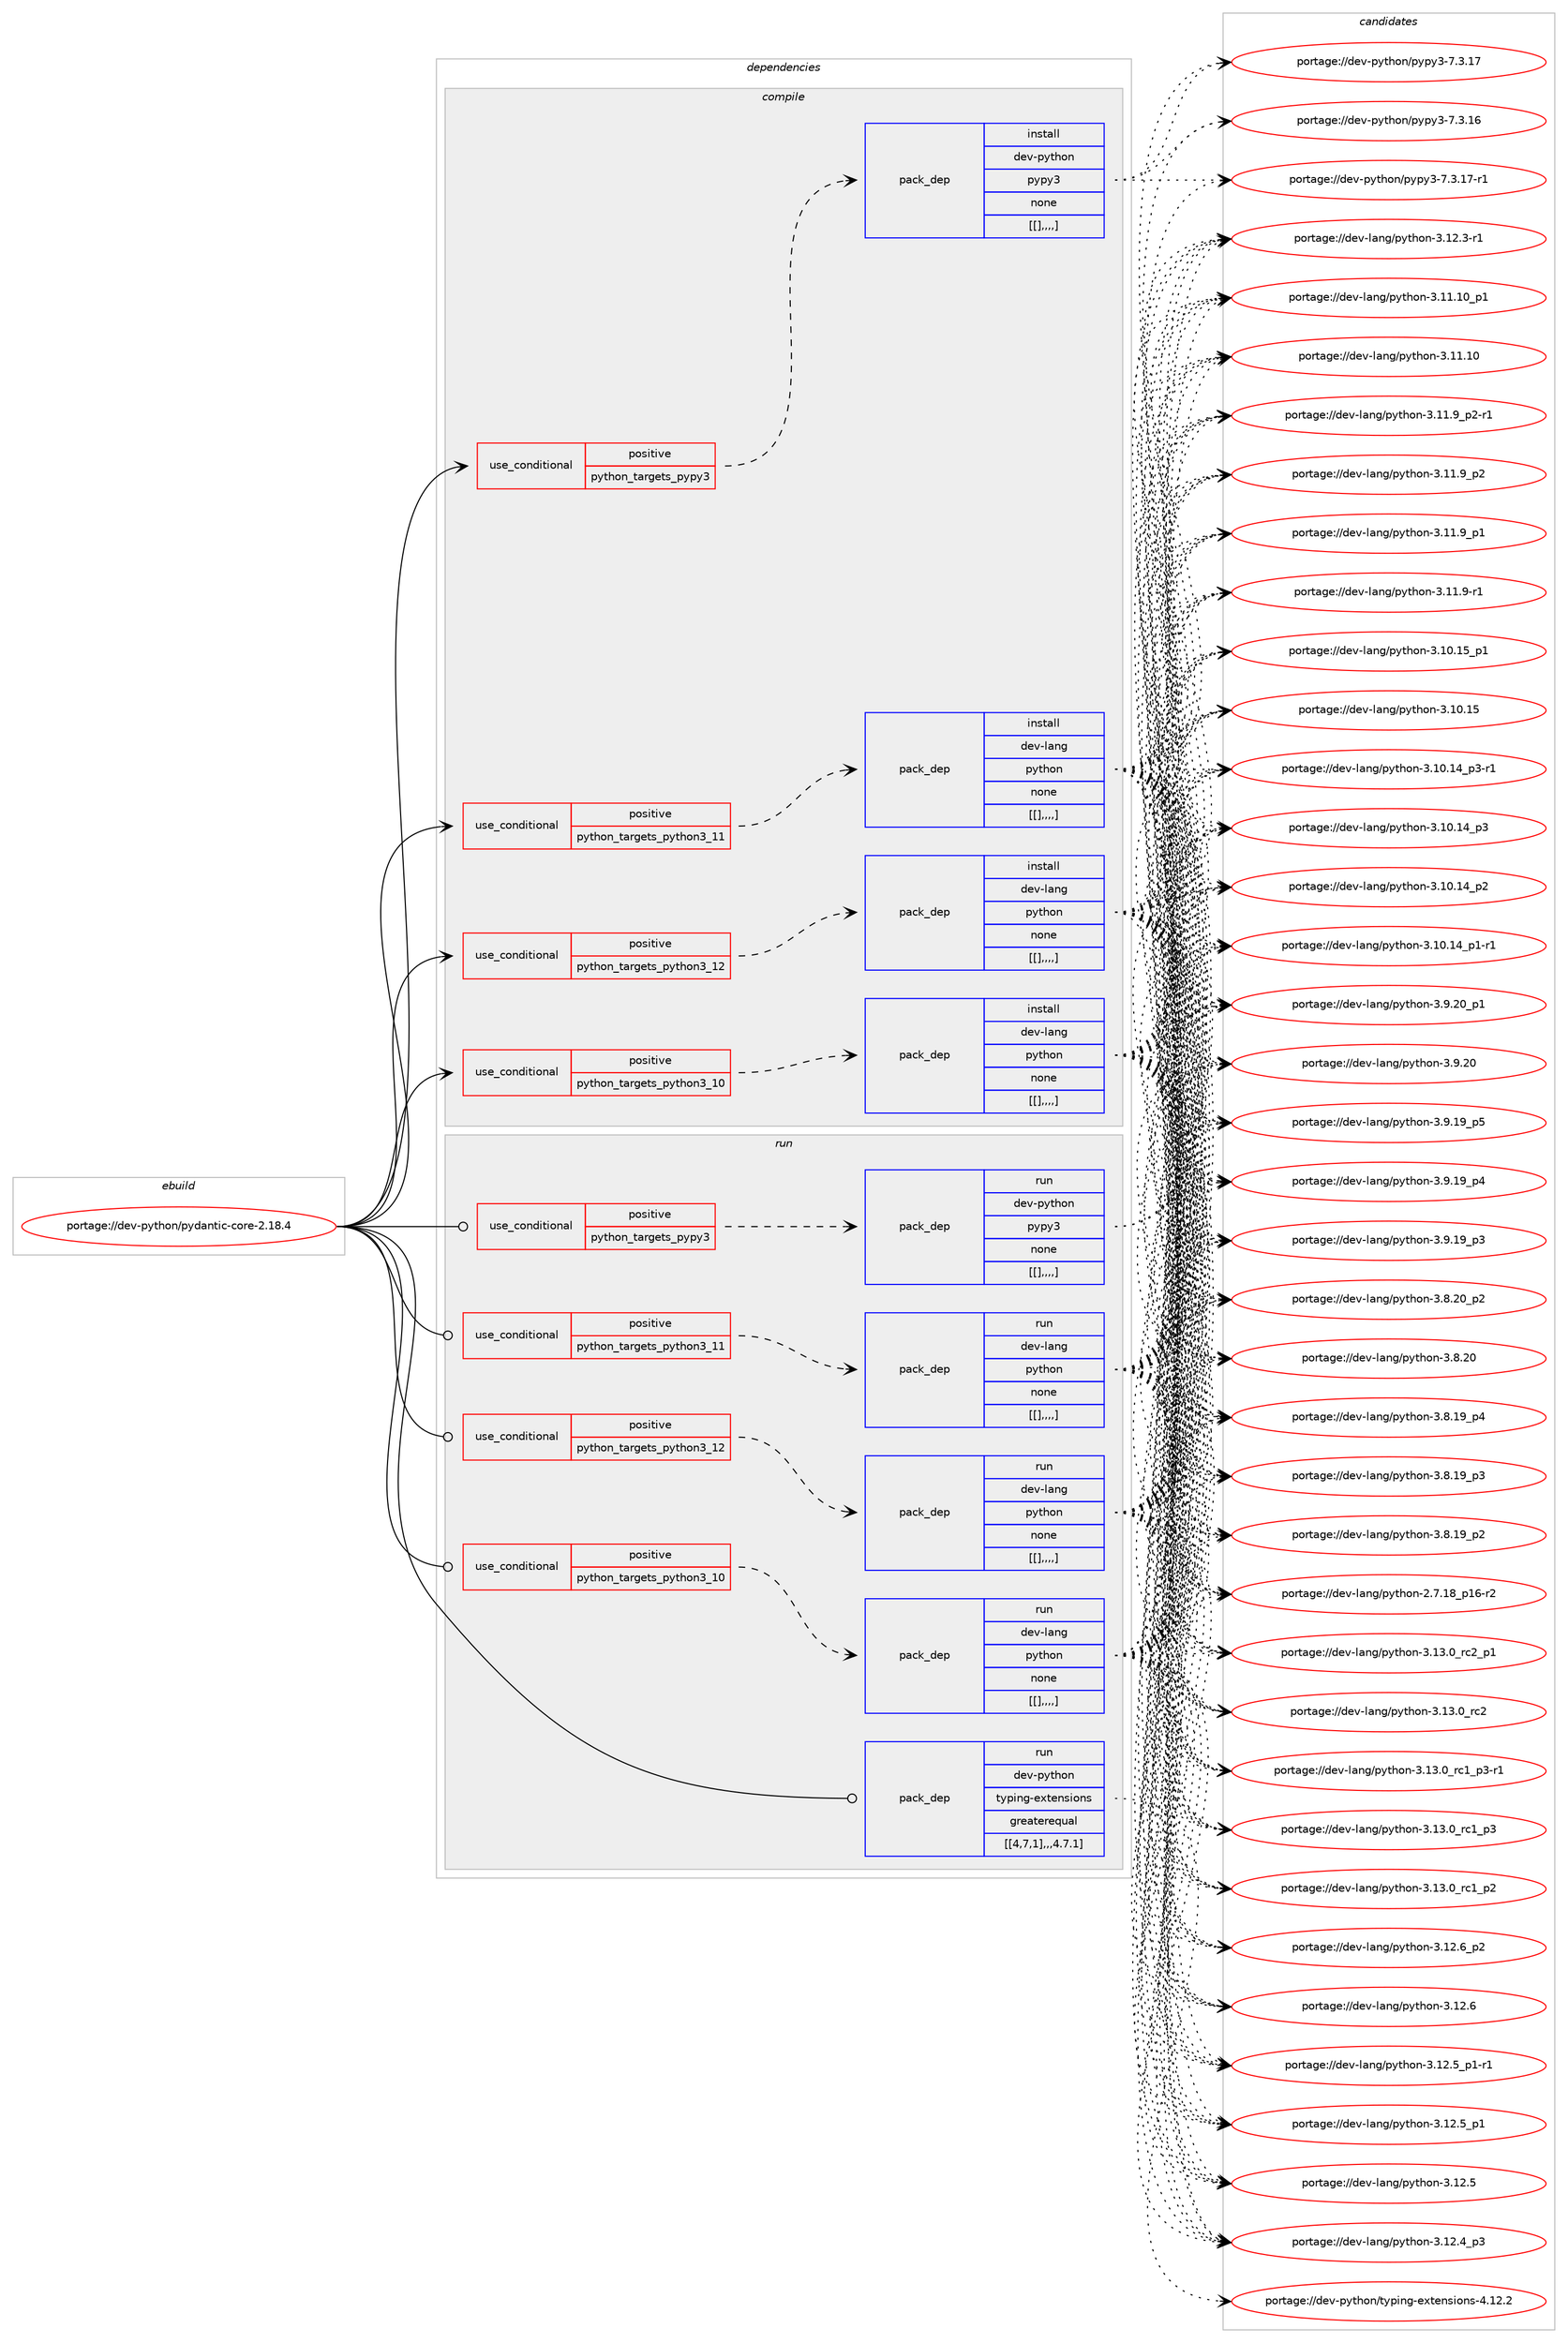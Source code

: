 digraph prolog {

# *************
# Graph options
# *************

newrank=true;
concentrate=true;
compound=true;
graph [rankdir=LR,fontname=Helvetica,fontsize=10,ranksep=1.5];#, ranksep=2.5, nodesep=0.2];
edge  [arrowhead=vee];
node  [fontname=Helvetica,fontsize=10];

# **********
# The ebuild
# **********

subgraph cluster_leftcol {
color=gray;
label=<<i>ebuild</i>>;
id [label="portage://dev-python/pydantic-core-2.18.4", color=red, width=4, href="../dev-python/pydantic-core-2.18.4.svg"];
}

# ****************
# The dependencies
# ****************

subgraph cluster_midcol {
color=gray;
label=<<i>dependencies</i>>;
subgraph cluster_compile {
fillcolor="#eeeeee";
style=filled;
label=<<i>compile</i>>;
subgraph cond38261 {
dependency158854 [label=<<TABLE BORDER="0" CELLBORDER="1" CELLSPACING="0" CELLPADDING="4"><TR><TD ROWSPAN="3" CELLPADDING="10">use_conditional</TD></TR><TR><TD>positive</TD></TR><TR><TD>python_targets_pypy3</TD></TR></TABLE>>, shape=none, color=red];
subgraph pack119376 {
dependency158855 [label=<<TABLE BORDER="0" CELLBORDER="1" CELLSPACING="0" CELLPADDING="4" WIDTH="220"><TR><TD ROWSPAN="6" CELLPADDING="30">pack_dep</TD></TR><TR><TD WIDTH="110">install</TD></TR><TR><TD>dev-python</TD></TR><TR><TD>pypy3</TD></TR><TR><TD>none</TD></TR><TR><TD>[[],,,,]</TD></TR></TABLE>>, shape=none, color=blue];
}
dependency158854:e -> dependency158855:w [weight=20,style="dashed",arrowhead="vee"];
}
id:e -> dependency158854:w [weight=20,style="solid",arrowhead="vee"];
subgraph cond38262 {
dependency158856 [label=<<TABLE BORDER="0" CELLBORDER="1" CELLSPACING="0" CELLPADDING="4"><TR><TD ROWSPAN="3" CELLPADDING="10">use_conditional</TD></TR><TR><TD>positive</TD></TR><TR><TD>python_targets_python3_10</TD></TR></TABLE>>, shape=none, color=red];
subgraph pack119377 {
dependency158857 [label=<<TABLE BORDER="0" CELLBORDER="1" CELLSPACING="0" CELLPADDING="4" WIDTH="220"><TR><TD ROWSPAN="6" CELLPADDING="30">pack_dep</TD></TR><TR><TD WIDTH="110">install</TD></TR><TR><TD>dev-lang</TD></TR><TR><TD>python</TD></TR><TR><TD>none</TD></TR><TR><TD>[[],,,,]</TD></TR></TABLE>>, shape=none, color=blue];
}
dependency158856:e -> dependency158857:w [weight=20,style="dashed",arrowhead="vee"];
}
id:e -> dependency158856:w [weight=20,style="solid",arrowhead="vee"];
subgraph cond38263 {
dependency158858 [label=<<TABLE BORDER="0" CELLBORDER="1" CELLSPACING="0" CELLPADDING="4"><TR><TD ROWSPAN="3" CELLPADDING="10">use_conditional</TD></TR><TR><TD>positive</TD></TR><TR><TD>python_targets_python3_11</TD></TR></TABLE>>, shape=none, color=red];
subgraph pack119378 {
dependency158859 [label=<<TABLE BORDER="0" CELLBORDER="1" CELLSPACING="0" CELLPADDING="4" WIDTH="220"><TR><TD ROWSPAN="6" CELLPADDING="30">pack_dep</TD></TR><TR><TD WIDTH="110">install</TD></TR><TR><TD>dev-lang</TD></TR><TR><TD>python</TD></TR><TR><TD>none</TD></TR><TR><TD>[[],,,,]</TD></TR></TABLE>>, shape=none, color=blue];
}
dependency158858:e -> dependency158859:w [weight=20,style="dashed",arrowhead="vee"];
}
id:e -> dependency158858:w [weight=20,style="solid",arrowhead="vee"];
subgraph cond38264 {
dependency158860 [label=<<TABLE BORDER="0" CELLBORDER="1" CELLSPACING="0" CELLPADDING="4"><TR><TD ROWSPAN="3" CELLPADDING="10">use_conditional</TD></TR><TR><TD>positive</TD></TR><TR><TD>python_targets_python3_12</TD></TR></TABLE>>, shape=none, color=red];
subgraph pack119379 {
dependency158861 [label=<<TABLE BORDER="0" CELLBORDER="1" CELLSPACING="0" CELLPADDING="4" WIDTH="220"><TR><TD ROWSPAN="6" CELLPADDING="30">pack_dep</TD></TR><TR><TD WIDTH="110">install</TD></TR><TR><TD>dev-lang</TD></TR><TR><TD>python</TD></TR><TR><TD>none</TD></TR><TR><TD>[[],,,,]</TD></TR></TABLE>>, shape=none, color=blue];
}
dependency158860:e -> dependency158861:w [weight=20,style="dashed",arrowhead="vee"];
}
id:e -> dependency158860:w [weight=20,style="solid",arrowhead="vee"];
}
subgraph cluster_compileandrun {
fillcolor="#eeeeee";
style=filled;
label=<<i>compile and run</i>>;
}
subgraph cluster_run {
fillcolor="#eeeeee";
style=filled;
label=<<i>run</i>>;
subgraph cond38265 {
dependency158862 [label=<<TABLE BORDER="0" CELLBORDER="1" CELLSPACING="0" CELLPADDING="4"><TR><TD ROWSPAN="3" CELLPADDING="10">use_conditional</TD></TR><TR><TD>positive</TD></TR><TR><TD>python_targets_pypy3</TD></TR></TABLE>>, shape=none, color=red];
subgraph pack119380 {
dependency158863 [label=<<TABLE BORDER="0" CELLBORDER="1" CELLSPACING="0" CELLPADDING="4" WIDTH="220"><TR><TD ROWSPAN="6" CELLPADDING="30">pack_dep</TD></TR><TR><TD WIDTH="110">run</TD></TR><TR><TD>dev-python</TD></TR><TR><TD>pypy3</TD></TR><TR><TD>none</TD></TR><TR><TD>[[],,,,]</TD></TR></TABLE>>, shape=none, color=blue];
}
dependency158862:e -> dependency158863:w [weight=20,style="dashed",arrowhead="vee"];
}
id:e -> dependency158862:w [weight=20,style="solid",arrowhead="odot"];
subgraph cond38266 {
dependency158864 [label=<<TABLE BORDER="0" CELLBORDER="1" CELLSPACING="0" CELLPADDING="4"><TR><TD ROWSPAN="3" CELLPADDING="10">use_conditional</TD></TR><TR><TD>positive</TD></TR><TR><TD>python_targets_python3_10</TD></TR></TABLE>>, shape=none, color=red];
subgraph pack119381 {
dependency158865 [label=<<TABLE BORDER="0" CELLBORDER="1" CELLSPACING="0" CELLPADDING="4" WIDTH="220"><TR><TD ROWSPAN="6" CELLPADDING="30">pack_dep</TD></TR><TR><TD WIDTH="110">run</TD></TR><TR><TD>dev-lang</TD></TR><TR><TD>python</TD></TR><TR><TD>none</TD></TR><TR><TD>[[],,,,]</TD></TR></TABLE>>, shape=none, color=blue];
}
dependency158864:e -> dependency158865:w [weight=20,style="dashed",arrowhead="vee"];
}
id:e -> dependency158864:w [weight=20,style="solid",arrowhead="odot"];
subgraph cond38267 {
dependency158866 [label=<<TABLE BORDER="0" CELLBORDER="1" CELLSPACING="0" CELLPADDING="4"><TR><TD ROWSPAN="3" CELLPADDING="10">use_conditional</TD></TR><TR><TD>positive</TD></TR><TR><TD>python_targets_python3_11</TD></TR></TABLE>>, shape=none, color=red];
subgraph pack119382 {
dependency158867 [label=<<TABLE BORDER="0" CELLBORDER="1" CELLSPACING="0" CELLPADDING="4" WIDTH="220"><TR><TD ROWSPAN="6" CELLPADDING="30">pack_dep</TD></TR><TR><TD WIDTH="110">run</TD></TR><TR><TD>dev-lang</TD></TR><TR><TD>python</TD></TR><TR><TD>none</TD></TR><TR><TD>[[],,,,]</TD></TR></TABLE>>, shape=none, color=blue];
}
dependency158866:e -> dependency158867:w [weight=20,style="dashed",arrowhead="vee"];
}
id:e -> dependency158866:w [weight=20,style="solid",arrowhead="odot"];
subgraph cond38268 {
dependency158868 [label=<<TABLE BORDER="0" CELLBORDER="1" CELLSPACING="0" CELLPADDING="4"><TR><TD ROWSPAN="3" CELLPADDING="10">use_conditional</TD></TR><TR><TD>positive</TD></TR><TR><TD>python_targets_python3_12</TD></TR></TABLE>>, shape=none, color=red];
subgraph pack119383 {
dependency158869 [label=<<TABLE BORDER="0" CELLBORDER="1" CELLSPACING="0" CELLPADDING="4" WIDTH="220"><TR><TD ROWSPAN="6" CELLPADDING="30">pack_dep</TD></TR><TR><TD WIDTH="110">run</TD></TR><TR><TD>dev-lang</TD></TR><TR><TD>python</TD></TR><TR><TD>none</TD></TR><TR><TD>[[],,,,]</TD></TR></TABLE>>, shape=none, color=blue];
}
dependency158868:e -> dependency158869:w [weight=20,style="dashed",arrowhead="vee"];
}
id:e -> dependency158868:w [weight=20,style="solid",arrowhead="odot"];
subgraph pack119384 {
dependency158870 [label=<<TABLE BORDER="0" CELLBORDER="1" CELLSPACING="0" CELLPADDING="4" WIDTH="220"><TR><TD ROWSPAN="6" CELLPADDING="30">pack_dep</TD></TR><TR><TD WIDTH="110">run</TD></TR><TR><TD>dev-python</TD></TR><TR><TD>typing-extensions</TD></TR><TR><TD>greaterequal</TD></TR><TR><TD>[[4,7,1],,,4.7.1]</TD></TR></TABLE>>, shape=none, color=blue];
}
id:e -> dependency158870:w [weight=20,style="solid",arrowhead="odot"];
}
}

# **************
# The candidates
# **************

subgraph cluster_choices {
rank=same;
color=gray;
label=<<i>candidates</i>>;

subgraph choice119376 {
color=black;
nodesep=1;
choice100101118451121211161041111104711212111212151455546514649554511449 [label="portage://dev-python/pypy3-7.3.17-r1", color=red, width=4,href="../dev-python/pypy3-7.3.17-r1.svg"];
choice10010111845112121116104111110471121211121215145554651464955 [label="portage://dev-python/pypy3-7.3.17", color=red, width=4,href="../dev-python/pypy3-7.3.17.svg"];
choice10010111845112121116104111110471121211121215145554651464954 [label="portage://dev-python/pypy3-7.3.16", color=red, width=4,href="../dev-python/pypy3-7.3.16.svg"];
dependency158855:e -> choice100101118451121211161041111104711212111212151455546514649554511449:w [style=dotted,weight="100"];
dependency158855:e -> choice10010111845112121116104111110471121211121215145554651464955:w [style=dotted,weight="100"];
dependency158855:e -> choice10010111845112121116104111110471121211121215145554651464954:w [style=dotted,weight="100"];
}
subgraph choice119377 {
color=black;
nodesep=1;
choice100101118451089711010347112121116104111110455146495146489511499509511249 [label="portage://dev-lang/python-3.13.0_rc2_p1", color=red, width=4,href="../dev-lang/python-3.13.0_rc2_p1.svg"];
choice10010111845108971101034711212111610411111045514649514648951149950 [label="portage://dev-lang/python-3.13.0_rc2", color=red, width=4,href="../dev-lang/python-3.13.0_rc2.svg"];
choice1001011184510897110103471121211161041111104551464951464895114994995112514511449 [label="portage://dev-lang/python-3.13.0_rc1_p3-r1", color=red, width=4,href="../dev-lang/python-3.13.0_rc1_p3-r1.svg"];
choice100101118451089711010347112121116104111110455146495146489511499499511251 [label="portage://dev-lang/python-3.13.0_rc1_p3", color=red, width=4,href="../dev-lang/python-3.13.0_rc1_p3.svg"];
choice100101118451089711010347112121116104111110455146495146489511499499511250 [label="portage://dev-lang/python-3.13.0_rc1_p2", color=red, width=4,href="../dev-lang/python-3.13.0_rc1_p2.svg"];
choice100101118451089711010347112121116104111110455146495046549511250 [label="portage://dev-lang/python-3.12.6_p2", color=red, width=4,href="../dev-lang/python-3.12.6_p2.svg"];
choice10010111845108971101034711212111610411111045514649504654 [label="portage://dev-lang/python-3.12.6", color=red, width=4,href="../dev-lang/python-3.12.6.svg"];
choice1001011184510897110103471121211161041111104551464950465395112494511449 [label="portage://dev-lang/python-3.12.5_p1-r1", color=red, width=4,href="../dev-lang/python-3.12.5_p1-r1.svg"];
choice100101118451089711010347112121116104111110455146495046539511249 [label="portage://dev-lang/python-3.12.5_p1", color=red, width=4,href="../dev-lang/python-3.12.5_p1.svg"];
choice10010111845108971101034711212111610411111045514649504653 [label="portage://dev-lang/python-3.12.5", color=red, width=4,href="../dev-lang/python-3.12.5.svg"];
choice100101118451089711010347112121116104111110455146495046529511251 [label="portage://dev-lang/python-3.12.4_p3", color=red, width=4,href="../dev-lang/python-3.12.4_p3.svg"];
choice100101118451089711010347112121116104111110455146495046514511449 [label="portage://dev-lang/python-3.12.3-r1", color=red, width=4,href="../dev-lang/python-3.12.3-r1.svg"];
choice10010111845108971101034711212111610411111045514649494649489511249 [label="portage://dev-lang/python-3.11.10_p1", color=red, width=4,href="../dev-lang/python-3.11.10_p1.svg"];
choice1001011184510897110103471121211161041111104551464949464948 [label="portage://dev-lang/python-3.11.10", color=red, width=4,href="../dev-lang/python-3.11.10.svg"];
choice1001011184510897110103471121211161041111104551464949465795112504511449 [label="portage://dev-lang/python-3.11.9_p2-r1", color=red, width=4,href="../dev-lang/python-3.11.9_p2-r1.svg"];
choice100101118451089711010347112121116104111110455146494946579511250 [label="portage://dev-lang/python-3.11.9_p2", color=red, width=4,href="../dev-lang/python-3.11.9_p2.svg"];
choice100101118451089711010347112121116104111110455146494946579511249 [label="portage://dev-lang/python-3.11.9_p1", color=red, width=4,href="../dev-lang/python-3.11.9_p1.svg"];
choice100101118451089711010347112121116104111110455146494946574511449 [label="portage://dev-lang/python-3.11.9-r1", color=red, width=4,href="../dev-lang/python-3.11.9-r1.svg"];
choice10010111845108971101034711212111610411111045514649484649539511249 [label="portage://dev-lang/python-3.10.15_p1", color=red, width=4,href="../dev-lang/python-3.10.15_p1.svg"];
choice1001011184510897110103471121211161041111104551464948464953 [label="portage://dev-lang/python-3.10.15", color=red, width=4,href="../dev-lang/python-3.10.15.svg"];
choice100101118451089711010347112121116104111110455146494846495295112514511449 [label="portage://dev-lang/python-3.10.14_p3-r1", color=red, width=4,href="../dev-lang/python-3.10.14_p3-r1.svg"];
choice10010111845108971101034711212111610411111045514649484649529511251 [label="portage://dev-lang/python-3.10.14_p3", color=red, width=4,href="../dev-lang/python-3.10.14_p3.svg"];
choice10010111845108971101034711212111610411111045514649484649529511250 [label="portage://dev-lang/python-3.10.14_p2", color=red, width=4,href="../dev-lang/python-3.10.14_p2.svg"];
choice100101118451089711010347112121116104111110455146494846495295112494511449 [label="portage://dev-lang/python-3.10.14_p1-r1", color=red, width=4,href="../dev-lang/python-3.10.14_p1-r1.svg"];
choice100101118451089711010347112121116104111110455146574650489511249 [label="portage://dev-lang/python-3.9.20_p1", color=red, width=4,href="../dev-lang/python-3.9.20_p1.svg"];
choice10010111845108971101034711212111610411111045514657465048 [label="portage://dev-lang/python-3.9.20", color=red, width=4,href="../dev-lang/python-3.9.20.svg"];
choice100101118451089711010347112121116104111110455146574649579511253 [label="portage://dev-lang/python-3.9.19_p5", color=red, width=4,href="../dev-lang/python-3.9.19_p5.svg"];
choice100101118451089711010347112121116104111110455146574649579511252 [label="portage://dev-lang/python-3.9.19_p4", color=red, width=4,href="../dev-lang/python-3.9.19_p4.svg"];
choice100101118451089711010347112121116104111110455146574649579511251 [label="portage://dev-lang/python-3.9.19_p3", color=red, width=4,href="../dev-lang/python-3.9.19_p3.svg"];
choice100101118451089711010347112121116104111110455146564650489511250 [label="portage://dev-lang/python-3.8.20_p2", color=red, width=4,href="../dev-lang/python-3.8.20_p2.svg"];
choice10010111845108971101034711212111610411111045514656465048 [label="portage://dev-lang/python-3.8.20", color=red, width=4,href="../dev-lang/python-3.8.20.svg"];
choice100101118451089711010347112121116104111110455146564649579511252 [label="portage://dev-lang/python-3.8.19_p4", color=red, width=4,href="../dev-lang/python-3.8.19_p4.svg"];
choice100101118451089711010347112121116104111110455146564649579511251 [label="portage://dev-lang/python-3.8.19_p3", color=red, width=4,href="../dev-lang/python-3.8.19_p3.svg"];
choice100101118451089711010347112121116104111110455146564649579511250 [label="portage://dev-lang/python-3.8.19_p2", color=red, width=4,href="../dev-lang/python-3.8.19_p2.svg"];
choice100101118451089711010347112121116104111110455046554649569511249544511450 [label="portage://dev-lang/python-2.7.18_p16-r2", color=red, width=4,href="../dev-lang/python-2.7.18_p16-r2.svg"];
dependency158857:e -> choice100101118451089711010347112121116104111110455146495146489511499509511249:w [style=dotted,weight="100"];
dependency158857:e -> choice10010111845108971101034711212111610411111045514649514648951149950:w [style=dotted,weight="100"];
dependency158857:e -> choice1001011184510897110103471121211161041111104551464951464895114994995112514511449:w [style=dotted,weight="100"];
dependency158857:e -> choice100101118451089711010347112121116104111110455146495146489511499499511251:w [style=dotted,weight="100"];
dependency158857:e -> choice100101118451089711010347112121116104111110455146495146489511499499511250:w [style=dotted,weight="100"];
dependency158857:e -> choice100101118451089711010347112121116104111110455146495046549511250:w [style=dotted,weight="100"];
dependency158857:e -> choice10010111845108971101034711212111610411111045514649504654:w [style=dotted,weight="100"];
dependency158857:e -> choice1001011184510897110103471121211161041111104551464950465395112494511449:w [style=dotted,weight="100"];
dependency158857:e -> choice100101118451089711010347112121116104111110455146495046539511249:w [style=dotted,weight="100"];
dependency158857:e -> choice10010111845108971101034711212111610411111045514649504653:w [style=dotted,weight="100"];
dependency158857:e -> choice100101118451089711010347112121116104111110455146495046529511251:w [style=dotted,weight="100"];
dependency158857:e -> choice100101118451089711010347112121116104111110455146495046514511449:w [style=dotted,weight="100"];
dependency158857:e -> choice10010111845108971101034711212111610411111045514649494649489511249:w [style=dotted,weight="100"];
dependency158857:e -> choice1001011184510897110103471121211161041111104551464949464948:w [style=dotted,weight="100"];
dependency158857:e -> choice1001011184510897110103471121211161041111104551464949465795112504511449:w [style=dotted,weight="100"];
dependency158857:e -> choice100101118451089711010347112121116104111110455146494946579511250:w [style=dotted,weight="100"];
dependency158857:e -> choice100101118451089711010347112121116104111110455146494946579511249:w [style=dotted,weight="100"];
dependency158857:e -> choice100101118451089711010347112121116104111110455146494946574511449:w [style=dotted,weight="100"];
dependency158857:e -> choice10010111845108971101034711212111610411111045514649484649539511249:w [style=dotted,weight="100"];
dependency158857:e -> choice1001011184510897110103471121211161041111104551464948464953:w [style=dotted,weight="100"];
dependency158857:e -> choice100101118451089711010347112121116104111110455146494846495295112514511449:w [style=dotted,weight="100"];
dependency158857:e -> choice10010111845108971101034711212111610411111045514649484649529511251:w [style=dotted,weight="100"];
dependency158857:e -> choice10010111845108971101034711212111610411111045514649484649529511250:w [style=dotted,weight="100"];
dependency158857:e -> choice100101118451089711010347112121116104111110455146494846495295112494511449:w [style=dotted,weight="100"];
dependency158857:e -> choice100101118451089711010347112121116104111110455146574650489511249:w [style=dotted,weight="100"];
dependency158857:e -> choice10010111845108971101034711212111610411111045514657465048:w [style=dotted,weight="100"];
dependency158857:e -> choice100101118451089711010347112121116104111110455146574649579511253:w [style=dotted,weight="100"];
dependency158857:e -> choice100101118451089711010347112121116104111110455146574649579511252:w [style=dotted,weight="100"];
dependency158857:e -> choice100101118451089711010347112121116104111110455146574649579511251:w [style=dotted,weight="100"];
dependency158857:e -> choice100101118451089711010347112121116104111110455146564650489511250:w [style=dotted,weight="100"];
dependency158857:e -> choice10010111845108971101034711212111610411111045514656465048:w [style=dotted,weight="100"];
dependency158857:e -> choice100101118451089711010347112121116104111110455146564649579511252:w [style=dotted,weight="100"];
dependency158857:e -> choice100101118451089711010347112121116104111110455146564649579511251:w [style=dotted,weight="100"];
dependency158857:e -> choice100101118451089711010347112121116104111110455146564649579511250:w [style=dotted,weight="100"];
dependency158857:e -> choice100101118451089711010347112121116104111110455046554649569511249544511450:w [style=dotted,weight="100"];
}
subgraph choice119378 {
color=black;
nodesep=1;
choice100101118451089711010347112121116104111110455146495146489511499509511249 [label="portage://dev-lang/python-3.13.0_rc2_p1", color=red, width=4,href="../dev-lang/python-3.13.0_rc2_p1.svg"];
choice10010111845108971101034711212111610411111045514649514648951149950 [label="portage://dev-lang/python-3.13.0_rc2", color=red, width=4,href="../dev-lang/python-3.13.0_rc2.svg"];
choice1001011184510897110103471121211161041111104551464951464895114994995112514511449 [label="portage://dev-lang/python-3.13.0_rc1_p3-r1", color=red, width=4,href="../dev-lang/python-3.13.0_rc1_p3-r1.svg"];
choice100101118451089711010347112121116104111110455146495146489511499499511251 [label="portage://dev-lang/python-3.13.0_rc1_p3", color=red, width=4,href="../dev-lang/python-3.13.0_rc1_p3.svg"];
choice100101118451089711010347112121116104111110455146495146489511499499511250 [label="portage://dev-lang/python-3.13.0_rc1_p2", color=red, width=4,href="../dev-lang/python-3.13.0_rc1_p2.svg"];
choice100101118451089711010347112121116104111110455146495046549511250 [label="portage://dev-lang/python-3.12.6_p2", color=red, width=4,href="../dev-lang/python-3.12.6_p2.svg"];
choice10010111845108971101034711212111610411111045514649504654 [label="portage://dev-lang/python-3.12.6", color=red, width=4,href="../dev-lang/python-3.12.6.svg"];
choice1001011184510897110103471121211161041111104551464950465395112494511449 [label="portage://dev-lang/python-3.12.5_p1-r1", color=red, width=4,href="../dev-lang/python-3.12.5_p1-r1.svg"];
choice100101118451089711010347112121116104111110455146495046539511249 [label="portage://dev-lang/python-3.12.5_p1", color=red, width=4,href="../dev-lang/python-3.12.5_p1.svg"];
choice10010111845108971101034711212111610411111045514649504653 [label="portage://dev-lang/python-3.12.5", color=red, width=4,href="../dev-lang/python-3.12.5.svg"];
choice100101118451089711010347112121116104111110455146495046529511251 [label="portage://dev-lang/python-3.12.4_p3", color=red, width=4,href="../dev-lang/python-3.12.4_p3.svg"];
choice100101118451089711010347112121116104111110455146495046514511449 [label="portage://dev-lang/python-3.12.3-r1", color=red, width=4,href="../dev-lang/python-3.12.3-r1.svg"];
choice10010111845108971101034711212111610411111045514649494649489511249 [label="portage://dev-lang/python-3.11.10_p1", color=red, width=4,href="../dev-lang/python-3.11.10_p1.svg"];
choice1001011184510897110103471121211161041111104551464949464948 [label="portage://dev-lang/python-3.11.10", color=red, width=4,href="../dev-lang/python-3.11.10.svg"];
choice1001011184510897110103471121211161041111104551464949465795112504511449 [label="portage://dev-lang/python-3.11.9_p2-r1", color=red, width=4,href="../dev-lang/python-3.11.9_p2-r1.svg"];
choice100101118451089711010347112121116104111110455146494946579511250 [label="portage://dev-lang/python-3.11.9_p2", color=red, width=4,href="../dev-lang/python-3.11.9_p2.svg"];
choice100101118451089711010347112121116104111110455146494946579511249 [label="portage://dev-lang/python-3.11.9_p1", color=red, width=4,href="../dev-lang/python-3.11.9_p1.svg"];
choice100101118451089711010347112121116104111110455146494946574511449 [label="portage://dev-lang/python-3.11.9-r1", color=red, width=4,href="../dev-lang/python-3.11.9-r1.svg"];
choice10010111845108971101034711212111610411111045514649484649539511249 [label="portage://dev-lang/python-3.10.15_p1", color=red, width=4,href="../dev-lang/python-3.10.15_p1.svg"];
choice1001011184510897110103471121211161041111104551464948464953 [label="portage://dev-lang/python-3.10.15", color=red, width=4,href="../dev-lang/python-3.10.15.svg"];
choice100101118451089711010347112121116104111110455146494846495295112514511449 [label="portage://dev-lang/python-3.10.14_p3-r1", color=red, width=4,href="../dev-lang/python-3.10.14_p3-r1.svg"];
choice10010111845108971101034711212111610411111045514649484649529511251 [label="portage://dev-lang/python-3.10.14_p3", color=red, width=4,href="../dev-lang/python-3.10.14_p3.svg"];
choice10010111845108971101034711212111610411111045514649484649529511250 [label="portage://dev-lang/python-3.10.14_p2", color=red, width=4,href="../dev-lang/python-3.10.14_p2.svg"];
choice100101118451089711010347112121116104111110455146494846495295112494511449 [label="portage://dev-lang/python-3.10.14_p1-r1", color=red, width=4,href="../dev-lang/python-3.10.14_p1-r1.svg"];
choice100101118451089711010347112121116104111110455146574650489511249 [label="portage://dev-lang/python-3.9.20_p1", color=red, width=4,href="../dev-lang/python-3.9.20_p1.svg"];
choice10010111845108971101034711212111610411111045514657465048 [label="portage://dev-lang/python-3.9.20", color=red, width=4,href="../dev-lang/python-3.9.20.svg"];
choice100101118451089711010347112121116104111110455146574649579511253 [label="portage://dev-lang/python-3.9.19_p5", color=red, width=4,href="../dev-lang/python-3.9.19_p5.svg"];
choice100101118451089711010347112121116104111110455146574649579511252 [label="portage://dev-lang/python-3.9.19_p4", color=red, width=4,href="../dev-lang/python-3.9.19_p4.svg"];
choice100101118451089711010347112121116104111110455146574649579511251 [label="portage://dev-lang/python-3.9.19_p3", color=red, width=4,href="../dev-lang/python-3.9.19_p3.svg"];
choice100101118451089711010347112121116104111110455146564650489511250 [label="portage://dev-lang/python-3.8.20_p2", color=red, width=4,href="../dev-lang/python-3.8.20_p2.svg"];
choice10010111845108971101034711212111610411111045514656465048 [label="portage://dev-lang/python-3.8.20", color=red, width=4,href="../dev-lang/python-3.8.20.svg"];
choice100101118451089711010347112121116104111110455146564649579511252 [label="portage://dev-lang/python-3.8.19_p4", color=red, width=4,href="../dev-lang/python-3.8.19_p4.svg"];
choice100101118451089711010347112121116104111110455146564649579511251 [label="portage://dev-lang/python-3.8.19_p3", color=red, width=4,href="../dev-lang/python-3.8.19_p3.svg"];
choice100101118451089711010347112121116104111110455146564649579511250 [label="portage://dev-lang/python-3.8.19_p2", color=red, width=4,href="../dev-lang/python-3.8.19_p2.svg"];
choice100101118451089711010347112121116104111110455046554649569511249544511450 [label="portage://dev-lang/python-2.7.18_p16-r2", color=red, width=4,href="../dev-lang/python-2.7.18_p16-r2.svg"];
dependency158859:e -> choice100101118451089711010347112121116104111110455146495146489511499509511249:w [style=dotted,weight="100"];
dependency158859:e -> choice10010111845108971101034711212111610411111045514649514648951149950:w [style=dotted,weight="100"];
dependency158859:e -> choice1001011184510897110103471121211161041111104551464951464895114994995112514511449:w [style=dotted,weight="100"];
dependency158859:e -> choice100101118451089711010347112121116104111110455146495146489511499499511251:w [style=dotted,weight="100"];
dependency158859:e -> choice100101118451089711010347112121116104111110455146495146489511499499511250:w [style=dotted,weight="100"];
dependency158859:e -> choice100101118451089711010347112121116104111110455146495046549511250:w [style=dotted,weight="100"];
dependency158859:e -> choice10010111845108971101034711212111610411111045514649504654:w [style=dotted,weight="100"];
dependency158859:e -> choice1001011184510897110103471121211161041111104551464950465395112494511449:w [style=dotted,weight="100"];
dependency158859:e -> choice100101118451089711010347112121116104111110455146495046539511249:w [style=dotted,weight="100"];
dependency158859:e -> choice10010111845108971101034711212111610411111045514649504653:w [style=dotted,weight="100"];
dependency158859:e -> choice100101118451089711010347112121116104111110455146495046529511251:w [style=dotted,weight="100"];
dependency158859:e -> choice100101118451089711010347112121116104111110455146495046514511449:w [style=dotted,weight="100"];
dependency158859:e -> choice10010111845108971101034711212111610411111045514649494649489511249:w [style=dotted,weight="100"];
dependency158859:e -> choice1001011184510897110103471121211161041111104551464949464948:w [style=dotted,weight="100"];
dependency158859:e -> choice1001011184510897110103471121211161041111104551464949465795112504511449:w [style=dotted,weight="100"];
dependency158859:e -> choice100101118451089711010347112121116104111110455146494946579511250:w [style=dotted,weight="100"];
dependency158859:e -> choice100101118451089711010347112121116104111110455146494946579511249:w [style=dotted,weight="100"];
dependency158859:e -> choice100101118451089711010347112121116104111110455146494946574511449:w [style=dotted,weight="100"];
dependency158859:e -> choice10010111845108971101034711212111610411111045514649484649539511249:w [style=dotted,weight="100"];
dependency158859:e -> choice1001011184510897110103471121211161041111104551464948464953:w [style=dotted,weight="100"];
dependency158859:e -> choice100101118451089711010347112121116104111110455146494846495295112514511449:w [style=dotted,weight="100"];
dependency158859:e -> choice10010111845108971101034711212111610411111045514649484649529511251:w [style=dotted,weight="100"];
dependency158859:e -> choice10010111845108971101034711212111610411111045514649484649529511250:w [style=dotted,weight="100"];
dependency158859:e -> choice100101118451089711010347112121116104111110455146494846495295112494511449:w [style=dotted,weight="100"];
dependency158859:e -> choice100101118451089711010347112121116104111110455146574650489511249:w [style=dotted,weight="100"];
dependency158859:e -> choice10010111845108971101034711212111610411111045514657465048:w [style=dotted,weight="100"];
dependency158859:e -> choice100101118451089711010347112121116104111110455146574649579511253:w [style=dotted,weight="100"];
dependency158859:e -> choice100101118451089711010347112121116104111110455146574649579511252:w [style=dotted,weight="100"];
dependency158859:e -> choice100101118451089711010347112121116104111110455146574649579511251:w [style=dotted,weight="100"];
dependency158859:e -> choice100101118451089711010347112121116104111110455146564650489511250:w [style=dotted,weight="100"];
dependency158859:e -> choice10010111845108971101034711212111610411111045514656465048:w [style=dotted,weight="100"];
dependency158859:e -> choice100101118451089711010347112121116104111110455146564649579511252:w [style=dotted,weight="100"];
dependency158859:e -> choice100101118451089711010347112121116104111110455146564649579511251:w [style=dotted,weight="100"];
dependency158859:e -> choice100101118451089711010347112121116104111110455146564649579511250:w [style=dotted,weight="100"];
dependency158859:e -> choice100101118451089711010347112121116104111110455046554649569511249544511450:w [style=dotted,weight="100"];
}
subgraph choice119379 {
color=black;
nodesep=1;
choice100101118451089711010347112121116104111110455146495146489511499509511249 [label="portage://dev-lang/python-3.13.0_rc2_p1", color=red, width=4,href="../dev-lang/python-3.13.0_rc2_p1.svg"];
choice10010111845108971101034711212111610411111045514649514648951149950 [label="portage://dev-lang/python-3.13.0_rc2", color=red, width=4,href="../dev-lang/python-3.13.0_rc2.svg"];
choice1001011184510897110103471121211161041111104551464951464895114994995112514511449 [label="portage://dev-lang/python-3.13.0_rc1_p3-r1", color=red, width=4,href="../dev-lang/python-3.13.0_rc1_p3-r1.svg"];
choice100101118451089711010347112121116104111110455146495146489511499499511251 [label="portage://dev-lang/python-3.13.0_rc1_p3", color=red, width=4,href="../dev-lang/python-3.13.0_rc1_p3.svg"];
choice100101118451089711010347112121116104111110455146495146489511499499511250 [label="portage://dev-lang/python-3.13.0_rc1_p2", color=red, width=4,href="../dev-lang/python-3.13.0_rc1_p2.svg"];
choice100101118451089711010347112121116104111110455146495046549511250 [label="portage://dev-lang/python-3.12.6_p2", color=red, width=4,href="../dev-lang/python-3.12.6_p2.svg"];
choice10010111845108971101034711212111610411111045514649504654 [label="portage://dev-lang/python-3.12.6", color=red, width=4,href="../dev-lang/python-3.12.6.svg"];
choice1001011184510897110103471121211161041111104551464950465395112494511449 [label="portage://dev-lang/python-3.12.5_p1-r1", color=red, width=4,href="../dev-lang/python-3.12.5_p1-r1.svg"];
choice100101118451089711010347112121116104111110455146495046539511249 [label="portage://dev-lang/python-3.12.5_p1", color=red, width=4,href="../dev-lang/python-3.12.5_p1.svg"];
choice10010111845108971101034711212111610411111045514649504653 [label="portage://dev-lang/python-3.12.5", color=red, width=4,href="../dev-lang/python-3.12.5.svg"];
choice100101118451089711010347112121116104111110455146495046529511251 [label="portage://dev-lang/python-3.12.4_p3", color=red, width=4,href="../dev-lang/python-3.12.4_p3.svg"];
choice100101118451089711010347112121116104111110455146495046514511449 [label="portage://dev-lang/python-3.12.3-r1", color=red, width=4,href="../dev-lang/python-3.12.3-r1.svg"];
choice10010111845108971101034711212111610411111045514649494649489511249 [label="portage://dev-lang/python-3.11.10_p1", color=red, width=4,href="../dev-lang/python-3.11.10_p1.svg"];
choice1001011184510897110103471121211161041111104551464949464948 [label="portage://dev-lang/python-3.11.10", color=red, width=4,href="../dev-lang/python-3.11.10.svg"];
choice1001011184510897110103471121211161041111104551464949465795112504511449 [label="portage://dev-lang/python-3.11.9_p2-r1", color=red, width=4,href="../dev-lang/python-3.11.9_p2-r1.svg"];
choice100101118451089711010347112121116104111110455146494946579511250 [label="portage://dev-lang/python-3.11.9_p2", color=red, width=4,href="../dev-lang/python-3.11.9_p2.svg"];
choice100101118451089711010347112121116104111110455146494946579511249 [label="portage://dev-lang/python-3.11.9_p1", color=red, width=4,href="../dev-lang/python-3.11.9_p1.svg"];
choice100101118451089711010347112121116104111110455146494946574511449 [label="portage://dev-lang/python-3.11.9-r1", color=red, width=4,href="../dev-lang/python-3.11.9-r1.svg"];
choice10010111845108971101034711212111610411111045514649484649539511249 [label="portage://dev-lang/python-3.10.15_p1", color=red, width=4,href="../dev-lang/python-3.10.15_p1.svg"];
choice1001011184510897110103471121211161041111104551464948464953 [label="portage://dev-lang/python-3.10.15", color=red, width=4,href="../dev-lang/python-3.10.15.svg"];
choice100101118451089711010347112121116104111110455146494846495295112514511449 [label="portage://dev-lang/python-3.10.14_p3-r1", color=red, width=4,href="../dev-lang/python-3.10.14_p3-r1.svg"];
choice10010111845108971101034711212111610411111045514649484649529511251 [label="portage://dev-lang/python-3.10.14_p3", color=red, width=4,href="../dev-lang/python-3.10.14_p3.svg"];
choice10010111845108971101034711212111610411111045514649484649529511250 [label="portage://dev-lang/python-3.10.14_p2", color=red, width=4,href="../dev-lang/python-3.10.14_p2.svg"];
choice100101118451089711010347112121116104111110455146494846495295112494511449 [label="portage://dev-lang/python-3.10.14_p1-r1", color=red, width=4,href="../dev-lang/python-3.10.14_p1-r1.svg"];
choice100101118451089711010347112121116104111110455146574650489511249 [label="portage://dev-lang/python-3.9.20_p1", color=red, width=4,href="../dev-lang/python-3.9.20_p1.svg"];
choice10010111845108971101034711212111610411111045514657465048 [label="portage://dev-lang/python-3.9.20", color=red, width=4,href="../dev-lang/python-3.9.20.svg"];
choice100101118451089711010347112121116104111110455146574649579511253 [label="portage://dev-lang/python-3.9.19_p5", color=red, width=4,href="../dev-lang/python-3.9.19_p5.svg"];
choice100101118451089711010347112121116104111110455146574649579511252 [label="portage://dev-lang/python-3.9.19_p4", color=red, width=4,href="../dev-lang/python-3.9.19_p4.svg"];
choice100101118451089711010347112121116104111110455146574649579511251 [label="portage://dev-lang/python-3.9.19_p3", color=red, width=4,href="../dev-lang/python-3.9.19_p3.svg"];
choice100101118451089711010347112121116104111110455146564650489511250 [label="portage://dev-lang/python-3.8.20_p2", color=red, width=4,href="../dev-lang/python-3.8.20_p2.svg"];
choice10010111845108971101034711212111610411111045514656465048 [label="portage://dev-lang/python-3.8.20", color=red, width=4,href="../dev-lang/python-3.8.20.svg"];
choice100101118451089711010347112121116104111110455146564649579511252 [label="portage://dev-lang/python-3.8.19_p4", color=red, width=4,href="../dev-lang/python-3.8.19_p4.svg"];
choice100101118451089711010347112121116104111110455146564649579511251 [label="portage://dev-lang/python-3.8.19_p3", color=red, width=4,href="../dev-lang/python-3.8.19_p3.svg"];
choice100101118451089711010347112121116104111110455146564649579511250 [label="portage://dev-lang/python-3.8.19_p2", color=red, width=4,href="../dev-lang/python-3.8.19_p2.svg"];
choice100101118451089711010347112121116104111110455046554649569511249544511450 [label="portage://dev-lang/python-2.7.18_p16-r2", color=red, width=4,href="../dev-lang/python-2.7.18_p16-r2.svg"];
dependency158861:e -> choice100101118451089711010347112121116104111110455146495146489511499509511249:w [style=dotted,weight="100"];
dependency158861:e -> choice10010111845108971101034711212111610411111045514649514648951149950:w [style=dotted,weight="100"];
dependency158861:e -> choice1001011184510897110103471121211161041111104551464951464895114994995112514511449:w [style=dotted,weight="100"];
dependency158861:e -> choice100101118451089711010347112121116104111110455146495146489511499499511251:w [style=dotted,weight="100"];
dependency158861:e -> choice100101118451089711010347112121116104111110455146495146489511499499511250:w [style=dotted,weight="100"];
dependency158861:e -> choice100101118451089711010347112121116104111110455146495046549511250:w [style=dotted,weight="100"];
dependency158861:e -> choice10010111845108971101034711212111610411111045514649504654:w [style=dotted,weight="100"];
dependency158861:e -> choice1001011184510897110103471121211161041111104551464950465395112494511449:w [style=dotted,weight="100"];
dependency158861:e -> choice100101118451089711010347112121116104111110455146495046539511249:w [style=dotted,weight="100"];
dependency158861:e -> choice10010111845108971101034711212111610411111045514649504653:w [style=dotted,weight="100"];
dependency158861:e -> choice100101118451089711010347112121116104111110455146495046529511251:w [style=dotted,weight="100"];
dependency158861:e -> choice100101118451089711010347112121116104111110455146495046514511449:w [style=dotted,weight="100"];
dependency158861:e -> choice10010111845108971101034711212111610411111045514649494649489511249:w [style=dotted,weight="100"];
dependency158861:e -> choice1001011184510897110103471121211161041111104551464949464948:w [style=dotted,weight="100"];
dependency158861:e -> choice1001011184510897110103471121211161041111104551464949465795112504511449:w [style=dotted,weight="100"];
dependency158861:e -> choice100101118451089711010347112121116104111110455146494946579511250:w [style=dotted,weight="100"];
dependency158861:e -> choice100101118451089711010347112121116104111110455146494946579511249:w [style=dotted,weight="100"];
dependency158861:e -> choice100101118451089711010347112121116104111110455146494946574511449:w [style=dotted,weight="100"];
dependency158861:e -> choice10010111845108971101034711212111610411111045514649484649539511249:w [style=dotted,weight="100"];
dependency158861:e -> choice1001011184510897110103471121211161041111104551464948464953:w [style=dotted,weight="100"];
dependency158861:e -> choice100101118451089711010347112121116104111110455146494846495295112514511449:w [style=dotted,weight="100"];
dependency158861:e -> choice10010111845108971101034711212111610411111045514649484649529511251:w [style=dotted,weight="100"];
dependency158861:e -> choice10010111845108971101034711212111610411111045514649484649529511250:w [style=dotted,weight="100"];
dependency158861:e -> choice100101118451089711010347112121116104111110455146494846495295112494511449:w [style=dotted,weight="100"];
dependency158861:e -> choice100101118451089711010347112121116104111110455146574650489511249:w [style=dotted,weight="100"];
dependency158861:e -> choice10010111845108971101034711212111610411111045514657465048:w [style=dotted,weight="100"];
dependency158861:e -> choice100101118451089711010347112121116104111110455146574649579511253:w [style=dotted,weight="100"];
dependency158861:e -> choice100101118451089711010347112121116104111110455146574649579511252:w [style=dotted,weight="100"];
dependency158861:e -> choice100101118451089711010347112121116104111110455146574649579511251:w [style=dotted,weight="100"];
dependency158861:e -> choice100101118451089711010347112121116104111110455146564650489511250:w [style=dotted,weight="100"];
dependency158861:e -> choice10010111845108971101034711212111610411111045514656465048:w [style=dotted,weight="100"];
dependency158861:e -> choice100101118451089711010347112121116104111110455146564649579511252:w [style=dotted,weight="100"];
dependency158861:e -> choice100101118451089711010347112121116104111110455146564649579511251:w [style=dotted,weight="100"];
dependency158861:e -> choice100101118451089711010347112121116104111110455146564649579511250:w [style=dotted,weight="100"];
dependency158861:e -> choice100101118451089711010347112121116104111110455046554649569511249544511450:w [style=dotted,weight="100"];
}
subgraph choice119380 {
color=black;
nodesep=1;
choice100101118451121211161041111104711212111212151455546514649554511449 [label="portage://dev-python/pypy3-7.3.17-r1", color=red, width=4,href="../dev-python/pypy3-7.3.17-r1.svg"];
choice10010111845112121116104111110471121211121215145554651464955 [label="portage://dev-python/pypy3-7.3.17", color=red, width=4,href="../dev-python/pypy3-7.3.17.svg"];
choice10010111845112121116104111110471121211121215145554651464954 [label="portage://dev-python/pypy3-7.3.16", color=red, width=4,href="../dev-python/pypy3-7.3.16.svg"];
dependency158863:e -> choice100101118451121211161041111104711212111212151455546514649554511449:w [style=dotted,weight="100"];
dependency158863:e -> choice10010111845112121116104111110471121211121215145554651464955:w [style=dotted,weight="100"];
dependency158863:e -> choice10010111845112121116104111110471121211121215145554651464954:w [style=dotted,weight="100"];
}
subgraph choice119381 {
color=black;
nodesep=1;
choice100101118451089711010347112121116104111110455146495146489511499509511249 [label="portage://dev-lang/python-3.13.0_rc2_p1", color=red, width=4,href="../dev-lang/python-3.13.0_rc2_p1.svg"];
choice10010111845108971101034711212111610411111045514649514648951149950 [label="portage://dev-lang/python-3.13.0_rc2", color=red, width=4,href="../dev-lang/python-3.13.0_rc2.svg"];
choice1001011184510897110103471121211161041111104551464951464895114994995112514511449 [label="portage://dev-lang/python-3.13.0_rc1_p3-r1", color=red, width=4,href="../dev-lang/python-3.13.0_rc1_p3-r1.svg"];
choice100101118451089711010347112121116104111110455146495146489511499499511251 [label="portage://dev-lang/python-3.13.0_rc1_p3", color=red, width=4,href="../dev-lang/python-3.13.0_rc1_p3.svg"];
choice100101118451089711010347112121116104111110455146495146489511499499511250 [label="portage://dev-lang/python-3.13.0_rc1_p2", color=red, width=4,href="../dev-lang/python-3.13.0_rc1_p2.svg"];
choice100101118451089711010347112121116104111110455146495046549511250 [label="portage://dev-lang/python-3.12.6_p2", color=red, width=4,href="../dev-lang/python-3.12.6_p2.svg"];
choice10010111845108971101034711212111610411111045514649504654 [label="portage://dev-lang/python-3.12.6", color=red, width=4,href="../dev-lang/python-3.12.6.svg"];
choice1001011184510897110103471121211161041111104551464950465395112494511449 [label="portage://dev-lang/python-3.12.5_p1-r1", color=red, width=4,href="../dev-lang/python-3.12.5_p1-r1.svg"];
choice100101118451089711010347112121116104111110455146495046539511249 [label="portage://dev-lang/python-3.12.5_p1", color=red, width=4,href="../dev-lang/python-3.12.5_p1.svg"];
choice10010111845108971101034711212111610411111045514649504653 [label="portage://dev-lang/python-3.12.5", color=red, width=4,href="../dev-lang/python-3.12.5.svg"];
choice100101118451089711010347112121116104111110455146495046529511251 [label="portage://dev-lang/python-3.12.4_p3", color=red, width=4,href="../dev-lang/python-3.12.4_p3.svg"];
choice100101118451089711010347112121116104111110455146495046514511449 [label="portage://dev-lang/python-3.12.3-r1", color=red, width=4,href="../dev-lang/python-3.12.3-r1.svg"];
choice10010111845108971101034711212111610411111045514649494649489511249 [label="portage://dev-lang/python-3.11.10_p1", color=red, width=4,href="../dev-lang/python-3.11.10_p1.svg"];
choice1001011184510897110103471121211161041111104551464949464948 [label="portage://dev-lang/python-3.11.10", color=red, width=4,href="../dev-lang/python-3.11.10.svg"];
choice1001011184510897110103471121211161041111104551464949465795112504511449 [label="portage://dev-lang/python-3.11.9_p2-r1", color=red, width=4,href="../dev-lang/python-3.11.9_p2-r1.svg"];
choice100101118451089711010347112121116104111110455146494946579511250 [label="portage://dev-lang/python-3.11.9_p2", color=red, width=4,href="../dev-lang/python-3.11.9_p2.svg"];
choice100101118451089711010347112121116104111110455146494946579511249 [label="portage://dev-lang/python-3.11.9_p1", color=red, width=4,href="../dev-lang/python-3.11.9_p1.svg"];
choice100101118451089711010347112121116104111110455146494946574511449 [label="portage://dev-lang/python-3.11.9-r1", color=red, width=4,href="../dev-lang/python-3.11.9-r1.svg"];
choice10010111845108971101034711212111610411111045514649484649539511249 [label="portage://dev-lang/python-3.10.15_p1", color=red, width=4,href="../dev-lang/python-3.10.15_p1.svg"];
choice1001011184510897110103471121211161041111104551464948464953 [label="portage://dev-lang/python-3.10.15", color=red, width=4,href="../dev-lang/python-3.10.15.svg"];
choice100101118451089711010347112121116104111110455146494846495295112514511449 [label="portage://dev-lang/python-3.10.14_p3-r1", color=red, width=4,href="../dev-lang/python-3.10.14_p3-r1.svg"];
choice10010111845108971101034711212111610411111045514649484649529511251 [label="portage://dev-lang/python-3.10.14_p3", color=red, width=4,href="../dev-lang/python-3.10.14_p3.svg"];
choice10010111845108971101034711212111610411111045514649484649529511250 [label="portage://dev-lang/python-3.10.14_p2", color=red, width=4,href="../dev-lang/python-3.10.14_p2.svg"];
choice100101118451089711010347112121116104111110455146494846495295112494511449 [label="portage://dev-lang/python-3.10.14_p1-r1", color=red, width=4,href="../dev-lang/python-3.10.14_p1-r1.svg"];
choice100101118451089711010347112121116104111110455146574650489511249 [label="portage://dev-lang/python-3.9.20_p1", color=red, width=4,href="../dev-lang/python-3.9.20_p1.svg"];
choice10010111845108971101034711212111610411111045514657465048 [label="portage://dev-lang/python-3.9.20", color=red, width=4,href="../dev-lang/python-3.9.20.svg"];
choice100101118451089711010347112121116104111110455146574649579511253 [label="portage://dev-lang/python-3.9.19_p5", color=red, width=4,href="../dev-lang/python-3.9.19_p5.svg"];
choice100101118451089711010347112121116104111110455146574649579511252 [label="portage://dev-lang/python-3.9.19_p4", color=red, width=4,href="../dev-lang/python-3.9.19_p4.svg"];
choice100101118451089711010347112121116104111110455146574649579511251 [label="portage://dev-lang/python-3.9.19_p3", color=red, width=4,href="../dev-lang/python-3.9.19_p3.svg"];
choice100101118451089711010347112121116104111110455146564650489511250 [label="portage://dev-lang/python-3.8.20_p2", color=red, width=4,href="../dev-lang/python-3.8.20_p2.svg"];
choice10010111845108971101034711212111610411111045514656465048 [label="portage://dev-lang/python-3.8.20", color=red, width=4,href="../dev-lang/python-3.8.20.svg"];
choice100101118451089711010347112121116104111110455146564649579511252 [label="portage://dev-lang/python-3.8.19_p4", color=red, width=4,href="../dev-lang/python-3.8.19_p4.svg"];
choice100101118451089711010347112121116104111110455146564649579511251 [label="portage://dev-lang/python-3.8.19_p3", color=red, width=4,href="../dev-lang/python-3.8.19_p3.svg"];
choice100101118451089711010347112121116104111110455146564649579511250 [label="portage://dev-lang/python-3.8.19_p2", color=red, width=4,href="../dev-lang/python-3.8.19_p2.svg"];
choice100101118451089711010347112121116104111110455046554649569511249544511450 [label="portage://dev-lang/python-2.7.18_p16-r2", color=red, width=4,href="../dev-lang/python-2.7.18_p16-r2.svg"];
dependency158865:e -> choice100101118451089711010347112121116104111110455146495146489511499509511249:w [style=dotted,weight="100"];
dependency158865:e -> choice10010111845108971101034711212111610411111045514649514648951149950:w [style=dotted,weight="100"];
dependency158865:e -> choice1001011184510897110103471121211161041111104551464951464895114994995112514511449:w [style=dotted,weight="100"];
dependency158865:e -> choice100101118451089711010347112121116104111110455146495146489511499499511251:w [style=dotted,weight="100"];
dependency158865:e -> choice100101118451089711010347112121116104111110455146495146489511499499511250:w [style=dotted,weight="100"];
dependency158865:e -> choice100101118451089711010347112121116104111110455146495046549511250:w [style=dotted,weight="100"];
dependency158865:e -> choice10010111845108971101034711212111610411111045514649504654:w [style=dotted,weight="100"];
dependency158865:e -> choice1001011184510897110103471121211161041111104551464950465395112494511449:w [style=dotted,weight="100"];
dependency158865:e -> choice100101118451089711010347112121116104111110455146495046539511249:w [style=dotted,weight="100"];
dependency158865:e -> choice10010111845108971101034711212111610411111045514649504653:w [style=dotted,weight="100"];
dependency158865:e -> choice100101118451089711010347112121116104111110455146495046529511251:w [style=dotted,weight="100"];
dependency158865:e -> choice100101118451089711010347112121116104111110455146495046514511449:w [style=dotted,weight="100"];
dependency158865:e -> choice10010111845108971101034711212111610411111045514649494649489511249:w [style=dotted,weight="100"];
dependency158865:e -> choice1001011184510897110103471121211161041111104551464949464948:w [style=dotted,weight="100"];
dependency158865:e -> choice1001011184510897110103471121211161041111104551464949465795112504511449:w [style=dotted,weight="100"];
dependency158865:e -> choice100101118451089711010347112121116104111110455146494946579511250:w [style=dotted,weight="100"];
dependency158865:e -> choice100101118451089711010347112121116104111110455146494946579511249:w [style=dotted,weight="100"];
dependency158865:e -> choice100101118451089711010347112121116104111110455146494946574511449:w [style=dotted,weight="100"];
dependency158865:e -> choice10010111845108971101034711212111610411111045514649484649539511249:w [style=dotted,weight="100"];
dependency158865:e -> choice1001011184510897110103471121211161041111104551464948464953:w [style=dotted,weight="100"];
dependency158865:e -> choice100101118451089711010347112121116104111110455146494846495295112514511449:w [style=dotted,weight="100"];
dependency158865:e -> choice10010111845108971101034711212111610411111045514649484649529511251:w [style=dotted,weight="100"];
dependency158865:e -> choice10010111845108971101034711212111610411111045514649484649529511250:w [style=dotted,weight="100"];
dependency158865:e -> choice100101118451089711010347112121116104111110455146494846495295112494511449:w [style=dotted,weight="100"];
dependency158865:e -> choice100101118451089711010347112121116104111110455146574650489511249:w [style=dotted,weight="100"];
dependency158865:e -> choice10010111845108971101034711212111610411111045514657465048:w [style=dotted,weight="100"];
dependency158865:e -> choice100101118451089711010347112121116104111110455146574649579511253:w [style=dotted,weight="100"];
dependency158865:e -> choice100101118451089711010347112121116104111110455146574649579511252:w [style=dotted,weight="100"];
dependency158865:e -> choice100101118451089711010347112121116104111110455146574649579511251:w [style=dotted,weight="100"];
dependency158865:e -> choice100101118451089711010347112121116104111110455146564650489511250:w [style=dotted,weight="100"];
dependency158865:e -> choice10010111845108971101034711212111610411111045514656465048:w [style=dotted,weight="100"];
dependency158865:e -> choice100101118451089711010347112121116104111110455146564649579511252:w [style=dotted,weight="100"];
dependency158865:e -> choice100101118451089711010347112121116104111110455146564649579511251:w [style=dotted,weight="100"];
dependency158865:e -> choice100101118451089711010347112121116104111110455146564649579511250:w [style=dotted,weight="100"];
dependency158865:e -> choice100101118451089711010347112121116104111110455046554649569511249544511450:w [style=dotted,weight="100"];
}
subgraph choice119382 {
color=black;
nodesep=1;
choice100101118451089711010347112121116104111110455146495146489511499509511249 [label="portage://dev-lang/python-3.13.0_rc2_p1", color=red, width=4,href="../dev-lang/python-3.13.0_rc2_p1.svg"];
choice10010111845108971101034711212111610411111045514649514648951149950 [label="portage://dev-lang/python-3.13.0_rc2", color=red, width=4,href="../dev-lang/python-3.13.0_rc2.svg"];
choice1001011184510897110103471121211161041111104551464951464895114994995112514511449 [label="portage://dev-lang/python-3.13.0_rc1_p3-r1", color=red, width=4,href="../dev-lang/python-3.13.0_rc1_p3-r1.svg"];
choice100101118451089711010347112121116104111110455146495146489511499499511251 [label="portage://dev-lang/python-3.13.0_rc1_p3", color=red, width=4,href="../dev-lang/python-3.13.0_rc1_p3.svg"];
choice100101118451089711010347112121116104111110455146495146489511499499511250 [label="portage://dev-lang/python-3.13.0_rc1_p2", color=red, width=4,href="../dev-lang/python-3.13.0_rc1_p2.svg"];
choice100101118451089711010347112121116104111110455146495046549511250 [label="portage://dev-lang/python-3.12.6_p2", color=red, width=4,href="../dev-lang/python-3.12.6_p2.svg"];
choice10010111845108971101034711212111610411111045514649504654 [label="portage://dev-lang/python-3.12.6", color=red, width=4,href="../dev-lang/python-3.12.6.svg"];
choice1001011184510897110103471121211161041111104551464950465395112494511449 [label="portage://dev-lang/python-3.12.5_p1-r1", color=red, width=4,href="../dev-lang/python-3.12.5_p1-r1.svg"];
choice100101118451089711010347112121116104111110455146495046539511249 [label="portage://dev-lang/python-3.12.5_p1", color=red, width=4,href="../dev-lang/python-3.12.5_p1.svg"];
choice10010111845108971101034711212111610411111045514649504653 [label="portage://dev-lang/python-3.12.5", color=red, width=4,href="../dev-lang/python-3.12.5.svg"];
choice100101118451089711010347112121116104111110455146495046529511251 [label="portage://dev-lang/python-3.12.4_p3", color=red, width=4,href="../dev-lang/python-3.12.4_p3.svg"];
choice100101118451089711010347112121116104111110455146495046514511449 [label="portage://dev-lang/python-3.12.3-r1", color=red, width=4,href="../dev-lang/python-3.12.3-r1.svg"];
choice10010111845108971101034711212111610411111045514649494649489511249 [label="portage://dev-lang/python-3.11.10_p1", color=red, width=4,href="../dev-lang/python-3.11.10_p1.svg"];
choice1001011184510897110103471121211161041111104551464949464948 [label="portage://dev-lang/python-3.11.10", color=red, width=4,href="../dev-lang/python-3.11.10.svg"];
choice1001011184510897110103471121211161041111104551464949465795112504511449 [label="portage://dev-lang/python-3.11.9_p2-r1", color=red, width=4,href="../dev-lang/python-3.11.9_p2-r1.svg"];
choice100101118451089711010347112121116104111110455146494946579511250 [label="portage://dev-lang/python-3.11.9_p2", color=red, width=4,href="../dev-lang/python-3.11.9_p2.svg"];
choice100101118451089711010347112121116104111110455146494946579511249 [label="portage://dev-lang/python-3.11.9_p1", color=red, width=4,href="../dev-lang/python-3.11.9_p1.svg"];
choice100101118451089711010347112121116104111110455146494946574511449 [label="portage://dev-lang/python-3.11.9-r1", color=red, width=4,href="../dev-lang/python-3.11.9-r1.svg"];
choice10010111845108971101034711212111610411111045514649484649539511249 [label="portage://dev-lang/python-3.10.15_p1", color=red, width=4,href="../dev-lang/python-3.10.15_p1.svg"];
choice1001011184510897110103471121211161041111104551464948464953 [label="portage://dev-lang/python-3.10.15", color=red, width=4,href="../dev-lang/python-3.10.15.svg"];
choice100101118451089711010347112121116104111110455146494846495295112514511449 [label="portage://dev-lang/python-3.10.14_p3-r1", color=red, width=4,href="../dev-lang/python-3.10.14_p3-r1.svg"];
choice10010111845108971101034711212111610411111045514649484649529511251 [label="portage://dev-lang/python-3.10.14_p3", color=red, width=4,href="../dev-lang/python-3.10.14_p3.svg"];
choice10010111845108971101034711212111610411111045514649484649529511250 [label="portage://dev-lang/python-3.10.14_p2", color=red, width=4,href="../dev-lang/python-3.10.14_p2.svg"];
choice100101118451089711010347112121116104111110455146494846495295112494511449 [label="portage://dev-lang/python-3.10.14_p1-r1", color=red, width=4,href="../dev-lang/python-3.10.14_p1-r1.svg"];
choice100101118451089711010347112121116104111110455146574650489511249 [label="portage://dev-lang/python-3.9.20_p1", color=red, width=4,href="../dev-lang/python-3.9.20_p1.svg"];
choice10010111845108971101034711212111610411111045514657465048 [label="portage://dev-lang/python-3.9.20", color=red, width=4,href="../dev-lang/python-3.9.20.svg"];
choice100101118451089711010347112121116104111110455146574649579511253 [label="portage://dev-lang/python-3.9.19_p5", color=red, width=4,href="../dev-lang/python-3.9.19_p5.svg"];
choice100101118451089711010347112121116104111110455146574649579511252 [label="portage://dev-lang/python-3.9.19_p4", color=red, width=4,href="../dev-lang/python-3.9.19_p4.svg"];
choice100101118451089711010347112121116104111110455146574649579511251 [label="portage://dev-lang/python-3.9.19_p3", color=red, width=4,href="../dev-lang/python-3.9.19_p3.svg"];
choice100101118451089711010347112121116104111110455146564650489511250 [label="portage://dev-lang/python-3.8.20_p2", color=red, width=4,href="../dev-lang/python-3.8.20_p2.svg"];
choice10010111845108971101034711212111610411111045514656465048 [label="portage://dev-lang/python-3.8.20", color=red, width=4,href="../dev-lang/python-3.8.20.svg"];
choice100101118451089711010347112121116104111110455146564649579511252 [label="portage://dev-lang/python-3.8.19_p4", color=red, width=4,href="../dev-lang/python-3.8.19_p4.svg"];
choice100101118451089711010347112121116104111110455146564649579511251 [label="portage://dev-lang/python-3.8.19_p3", color=red, width=4,href="../dev-lang/python-3.8.19_p3.svg"];
choice100101118451089711010347112121116104111110455146564649579511250 [label="portage://dev-lang/python-3.8.19_p2", color=red, width=4,href="../dev-lang/python-3.8.19_p2.svg"];
choice100101118451089711010347112121116104111110455046554649569511249544511450 [label="portage://dev-lang/python-2.7.18_p16-r2", color=red, width=4,href="../dev-lang/python-2.7.18_p16-r2.svg"];
dependency158867:e -> choice100101118451089711010347112121116104111110455146495146489511499509511249:w [style=dotted,weight="100"];
dependency158867:e -> choice10010111845108971101034711212111610411111045514649514648951149950:w [style=dotted,weight="100"];
dependency158867:e -> choice1001011184510897110103471121211161041111104551464951464895114994995112514511449:w [style=dotted,weight="100"];
dependency158867:e -> choice100101118451089711010347112121116104111110455146495146489511499499511251:w [style=dotted,weight="100"];
dependency158867:e -> choice100101118451089711010347112121116104111110455146495146489511499499511250:w [style=dotted,weight="100"];
dependency158867:e -> choice100101118451089711010347112121116104111110455146495046549511250:w [style=dotted,weight="100"];
dependency158867:e -> choice10010111845108971101034711212111610411111045514649504654:w [style=dotted,weight="100"];
dependency158867:e -> choice1001011184510897110103471121211161041111104551464950465395112494511449:w [style=dotted,weight="100"];
dependency158867:e -> choice100101118451089711010347112121116104111110455146495046539511249:w [style=dotted,weight="100"];
dependency158867:e -> choice10010111845108971101034711212111610411111045514649504653:w [style=dotted,weight="100"];
dependency158867:e -> choice100101118451089711010347112121116104111110455146495046529511251:w [style=dotted,weight="100"];
dependency158867:e -> choice100101118451089711010347112121116104111110455146495046514511449:w [style=dotted,weight="100"];
dependency158867:e -> choice10010111845108971101034711212111610411111045514649494649489511249:w [style=dotted,weight="100"];
dependency158867:e -> choice1001011184510897110103471121211161041111104551464949464948:w [style=dotted,weight="100"];
dependency158867:e -> choice1001011184510897110103471121211161041111104551464949465795112504511449:w [style=dotted,weight="100"];
dependency158867:e -> choice100101118451089711010347112121116104111110455146494946579511250:w [style=dotted,weight="100"];
dependency158867:e -> choice100101118451089711010347112121116104111110455146494946579511249:w [style=dotted,weight="100"];
dependency158867:e -> choice100101118451089711010347112121116104111110455146494946574511449:w [style=dotted,weight="100"];
dependency158867:e -> choice10010111845108971101034711212111610411111045514649484649539511249:w [style=dotted,weight="100"];
dependency158867:e -> choice1001011184510897110103471121211161041111104551464948464953:w [style=dotted,weight="100"];
dependency158867:e -> choice100101118451089711010347112121116104111110455146494846495295112514511449:w [style=dotted,weight="100"];
dependency158867:e -> choice10010111845108971101034711212111610411111045514649484649529511251:w [style=dotted,weight="100"];
dependency158867:e -> choice10010111845108971101034711212111610411111045514649484649529511250:w [style=dotted,weight="100"];
dependency158867:e -> choice100101118451089711010347112121116104111110455146494846495295112494511449:w [style=dotted,weight="100"];
dependency158867:e -> choice100101118451089711010347112121116104111110455146574650489511249:w [style=dotted,weight="100"];
dependency158867:e -> choice10010111845108971101034711212111610411111045514657465048:w [style=dotted,weight="100"];
dependency158867:e -> choice100101118451089711010347112121116104111110455146574649579511253:w [style=dotted,weight="100"];
dependency158867:e -> choice100101118451089711010347112121116104111110455146574649579511252:w [style=dotted,weight="100"];
dependency158867:e -> choice100101118451089711010347112121116104111110455146574649579511251:w [style=dotted,weight="100"];
dependency158867:e -> choice100101118451089711010347112121116104111110455146564650489511250:w [style=dotted,weight="100"];
dependency158867:e -> choice10010111845108971101034711212111610411111045514656465048:w [style=dotted,weight="100"];
dependency158867:e -> choice100101118451089711010347112121116104111110455146564649579511252:w [style=dotted,weight="100"];
dependency158867:e -> choice100101118451089711010347112121116104111110455146564649579511251:w [style=dotted,weight="100"];
dependency158867:e -> choice100101118451089711010347112121116104111110455146564649579511250:w [style=dotted,weight="100"];
dependency158867:e -> choice100101118451089711010347112121116104111110455046554649569511249544511450:w [style=dotted,weight="100"];
}
subgraph choice119383 {
color=black;
nodesep=1;
choice100101118451089711010347112121116104111110455146495146489511499509511249 [label="portage://dev-lang/python-3.13.0_rc2_p1", color=red, width=4,href="../dev-lang/python-3.13.0_rc2_p1.svg"];
choice10010111845108971101034711212111610411111045514649514648951149950 [label="portage://dev-lang/python-3.13.0_rc2", color=red, width=4,href="../dev-lang/python-3.13.0_rc2.svg"];
choice1001011184510897110103471121211161041111104551464951464895114994995112514511449 [label="portage://dev-lang/python-3.13.0_rc1_p3-r1", color=red, width=4,href="../dev-lang/python-3.13.0_rc1_p3-r1.svg"];
choice100101118451089711010347112121116104111110455146495146489511499499511251 [label="portage://dev-lang/python-3.13.0_rc1_p3", color=red, width=4,href="../dev-lang/python-3.13.0_rc1_p3.svg"];
choice100101118451089711010347112121116104111110455146495146489511499499511250 [label="portage://dev-lang/python-3.13.0_rc1_p2", color=red, width=4,href="../dev-lang/python-3.13.0_rc1_p2.svg"];
choice100101118451089711010347112121116104111110455146495046549511250 [label="portage://dev-lang/python-3.12.6_p2", color=red, width=4,href="../dev-lang/python-3.12.6_p2.svg"];
choice10010111845108971101034711212111610411111045514649504654 [label="portage://dev-lang/python-3.12.6", color=red, width=4,href="../dev-lang/python-3.12.6.svg"];
choice1001011184510897110103471121211161041111104551464950465395112494511449 [label="portage://dev-lang/python-3.12.5_p1-r1", color=red, width=4,href="../dev-lang/python-3.12.5_p1-r1.svg"];
choice100101118451089711010347112121116104111110455146495046539511249 [label="portage://dev-lang/python-3.12.5_p1", color=red, width=4,href="../dev-lang/python-3.12.5_p1.svg"];
choice10010111845108971101034711212111610411111045514649504653 [label="portage://dev-lang/python-3.12.5", color=red, width=4,href="../dev-lang/python-3.12.5.svg"];
choice100101118451089711010347112121116104111110455146495046529511251 [label="portage://dev-lang/python-3.12.4_p3", color=red, width=4,href="../dev-lang/python-3.12.4_p3.svg"];
choice100101118451089711010347112121116104111110455146495046514511449 [label="portage://dev-lang/python-3.12.3-r1", color=red, width=4,href="../dev-lang/python-3.12.3-r1.svg"];
choice10010111845108971101034711212111610411111045514649494649489511249 [label="portage://dev-lang/python-3.11.10_p1", color=red, width=4,href="../dev-lang/python-3.11.10_p1.svg"];
choice1001011184510897110103471121211161041111104551464949464948 [label="portage://dev-lang/python-3.11.10", color=red, width=4,href="../dev-lang/python-3.11.10.svg"];
choice1001011184510897110103471121211161041111104551464949465795112504511449 [label="portage://dev-lang/python-3.11.9_p2-r1", color=red, width=4,href="../dev-lang/python-3.11.9_p2-r1.svg"];
choice100101118451089711010347112121116104111110455146494946579511250 [label="portage://dev-lang/python-3.11.9_p2", color=red, width=4,href="../dev-lang/python-3.11.9_p2.svg"];
choice100101118451089711010347112121116104111110455146494946579511249 [label="portage://dev-lang/python-3.11.9_p1", color=red, width=4,href="../dev-lang/python-3.11.9_p1.svg"];
choice100101118451089711010347112121116104111110455146494946574511449 [label="portage://dev-lang/python-3.11.9-r1", color=red, width=4,href="../dev-lang/python-3.11.9-r1.svg"];
choice10010111845108971101034711212111610411111045514649484649539511249 [label="portage://dev-lang/python-3.10.15_p1", color=red, width=4,href="../dev-lang/python-3.10.15_p1.svg"];
choice1001011184510897110103471121211161041111104551464948464953 [label="portage://dev-lang/python-3.10.15", color=red, width=4,href="../dev-lang/python-3.10.15.svg"];
choice100101118451089711010347112121116104111110455146494846495295112514511449 [label="portage://dev-lang/python-3.10.14_p3-r1", color=red, width=4,href="../dev-lang/python-3.10.14_p3-r1.svg"];
choice10010111845108971101034711212111610411111045514649484649529511251 [label="portage://dev-lang/python-3.10.14_p3", color=red, width=4,href="../dev-lang/python-3.10.14_p3.svg"];
choice10010111845108971101034711212111610411111045514649484649529511250 [label="portage://dev-lang/python-3.10.14_p2", color=red, width=4,href="../dev-lang/python-3.10.14_p2.svg"];
choice100101118451089711010347112121116104111110455146494846495295112494511449 [label="portage://dev-lang/python-3.10.14_p1-r1", color=red, width=4,href="../dev-lang/python-3.10.14_p1-r1.svg"];
choice100101118451089711010347112121116104111110455146574650489511249 [label="portage://dev-lang/python-3.9.20_p1", color=red, width=4,href="../dev-lang/python-3.9.20_p1.svg"];
choice10010111845108971101034711212111610411111045514657465048 [label="portage://dev-lang/python-3.9.20", color=red, width=4,href="../dev-lang/python-3.9.20.svg"];
choice100101118451089711010347112121116104111110455146574649579511253 [label="portage://dev-lang/python-3.9.19_p5", color=red, width=4,href="../dev-lang/python-3.9.19_p5.svg"];
choice100101118451089711010347112121116104111110455146574649579511252 [label="portage://dev-lang/python-3.9.19_p4", color=red, width=4,href="../dev-lang/python-3.9.19_p4.svg"];
choice100101118451089711010347112121116104111110455146574649579511251 [label="portage://dev-lang/python-3.9.19_p3", color=red, width=4,href="../dev-lang/python-3.9.19_p3.svg"];
choice100101118451089711010347112121116104111110455146564650489511250 [label="portage://dev-lang/python-3.8.20_p2", color=red, width=4,href="../dev-lang/python-3.8.20_p2.svg"];
choice10010111845108971101034711212111610411111045514656465048 [label="portage://dev-lang/python-3.8.20", color=red, width=4,href="../dev-lang/python-3.8.20.svg"];
choice100101118451089711010347112121116104111110455146564649579511252 [label="portage://dev-lang/python-3.8.19_p4", color=red, width=4,href="../dev-lang/python-3.8.19_p4.svg"];
choice100101118451089711010347112121116104111110455146564649579511251 [label="portage://dev-lang/python-3.8.19_p3", color=red, width=4,href="../dev-lang/python-3.8.19_p3.svg"];
choice100101118451089711010347112121116104111110455146564649579511250 [label="portage://dev-lang/python-3.8.19_p2", color=red, width=4,href="../dev-lang/python-3.8.19_p2.svg"];
choice100101118451089711010347112121116104111110455046554649569511249544511450 [label="portage://dev-lang/python-2.7.18_p16-r2", color=red, width=4,href="../dev-lang/python-2.7.18_p16-r2.svg"];
dependency158869:e -> choice100101118451089711010347112121116104111110455146495146489511499509511249:w [style=dotted,weight="100"];
dependency158869:e -> choice10010111845108971101034711212111610411111045514649514648951149950:w [style=dotted,weight="100"];
dependency158869:e -> choice1001011184510897110103471121211161041111104551464951464895114994995112514511449:w [style=dotted,weight="100"];
dependency158869:e -> choice100101118451089711010347112121116104111110455146495146489511499499511251:w [style=dotted,weight="100"];
dependency158869:e -> choice100101118451089711010347112121116104111110455146495146489511499499511250:w [style=dotted,weight="100"];
dependency158869:e -> choice100101118451089711010347112121116104111110455146495046549511250:w [style=dotted,weight="100"];
dependency158869:e -> choice10010111845108971101034711212111610411111045514649504654:w [style=dotted,weight="100"];
dependency158869:e -> choice1001011184510897110103471121211161041111104551464950465395112494511449:w [style=dotted,weight="100"];
dependency158869:e -> choice100101118451089711010347112121116104111110455146495046539511249:w [style=dotted,weight="100"];
dependency158869:e -> choice10010111845108971101034711212111610411111045514649504653:w [style=dotted,weight="100"];
dependency158869:e -> choice100101118451089711010347112121116104111110455146495046529511251:w [style=dotted,weight="100"];
dependency158869:e -> choice100101118451089711010347112121116104111110455146495046514511449:w [style=dotted,weight="100"];
dependency158869:e -> choice10010111845108971101034711212111610411111045514649494649489511249:w [style=dotted,weight="100"];
dependency158869:e -> choice1001011184510897110103471121211161041111104551464949464948:w [style=dotted,weight="100"];
dependency158869:e -> choice1001011184510897110103471121211161041111104551464949465795112504511449:w [style=dotted,weight="100"];
dependency158869:e -> choice100101118451089711010347112121116104111110455146494946579511250:w [style=dotted,weight="100"];
dependency158869:e -> choice100101118451089711010347112121116104111110455146494946579511249:w [style=dotted,weight="100"];
dependency158869:e -> choice100101118451089711010347112121116104111110455146494946574511449:w [style=dotted,weight="100"];
dependency158869:e -> choice10010111845108971101034711212111610411111045514649484649539511249:w [style=dotted,weight="100"];
dependency158869:e -> choice1001011184510897110103471121211161041111104551464948464953:w [style=dotted,weight="100"];
dependency158869:e -> choice100101118451089711010347112121116104111110455146494846495295112514511449:w [style=dotted,weight="100"];
dependency158869:e -> choice10010111845108971101034711212111610411111045514649484649529511251:w [style=dotted,weight="100"];
dependency158869:e -> choice10010111845108971101034711212111610411111045514649484649529511250:w [style=dotted,weight="100"];
dependency158869:e -> choice100101118451089711010347112121116104111110455146494846495295112494511449:w [style=dotted,weight="100"];
dependency158869:e -> choice100101118451089711010347112121116104111110455146574650489511249:w [style=dotted,weight="100"];
dependency158869:e -> choice10010111845108971101034711212111610411111045514657465048:w [style=dotted,weight="100"];
dependency158869:e -> choice100101118451089711010347112121116104111110455146574649579511253:w [style=dotted,weight="100"];
dependency158869:e -> choice100101118451089711010347112121116104111110455146574649579511252:w [style=dotted,weight="100"];
dependency158869:e -> choice100101118451089711010347112121116104111110455146574649579511251:w [style=dotted,weight="100"];
dependency158869:e -> choice100101118451089711010347112121116104111110455146564650489511250:w [style=dotted,weight="100"];
dependency158869:e -> choice10010111845108971101034711212111610411111045514656465048:w [style=dotted,weight="100"];
dependency158869:e -> choice100101118451089711010347112121116104111110455146564649579511252:w [style=dotted,weight="100"];
dependency158869:e -> choice100101118451089711010347112121116104111110455146564649579511251:w [style=dotted,weight="100"];
dependency158869:e -> choice100101118451089711010347112121116104111110455146564649579511250:w [style=dotted,weight="100"];
dependency158869:e -> choice100101118451089711010347112121116104111110455046554649569511249544511450:w [style=dotted,weight="100"];
}
subgraph choice119384 {
color=black;
nodesep=1;
choice10010111845112121116104111110471161211121051101034510112011610111011510511111011545524649504650 [label="portage://dev-python/typing-extensions-4.12.2", color=red, width=4,href="../dev-python/typing-extensions-4.12.2.svg"];
dependency158870:e -> choice10010111845112121116104111110471161211121051101034510112011610111011510511111011545524649504650:w [style=dotted,weight="100"];
}
}

}
